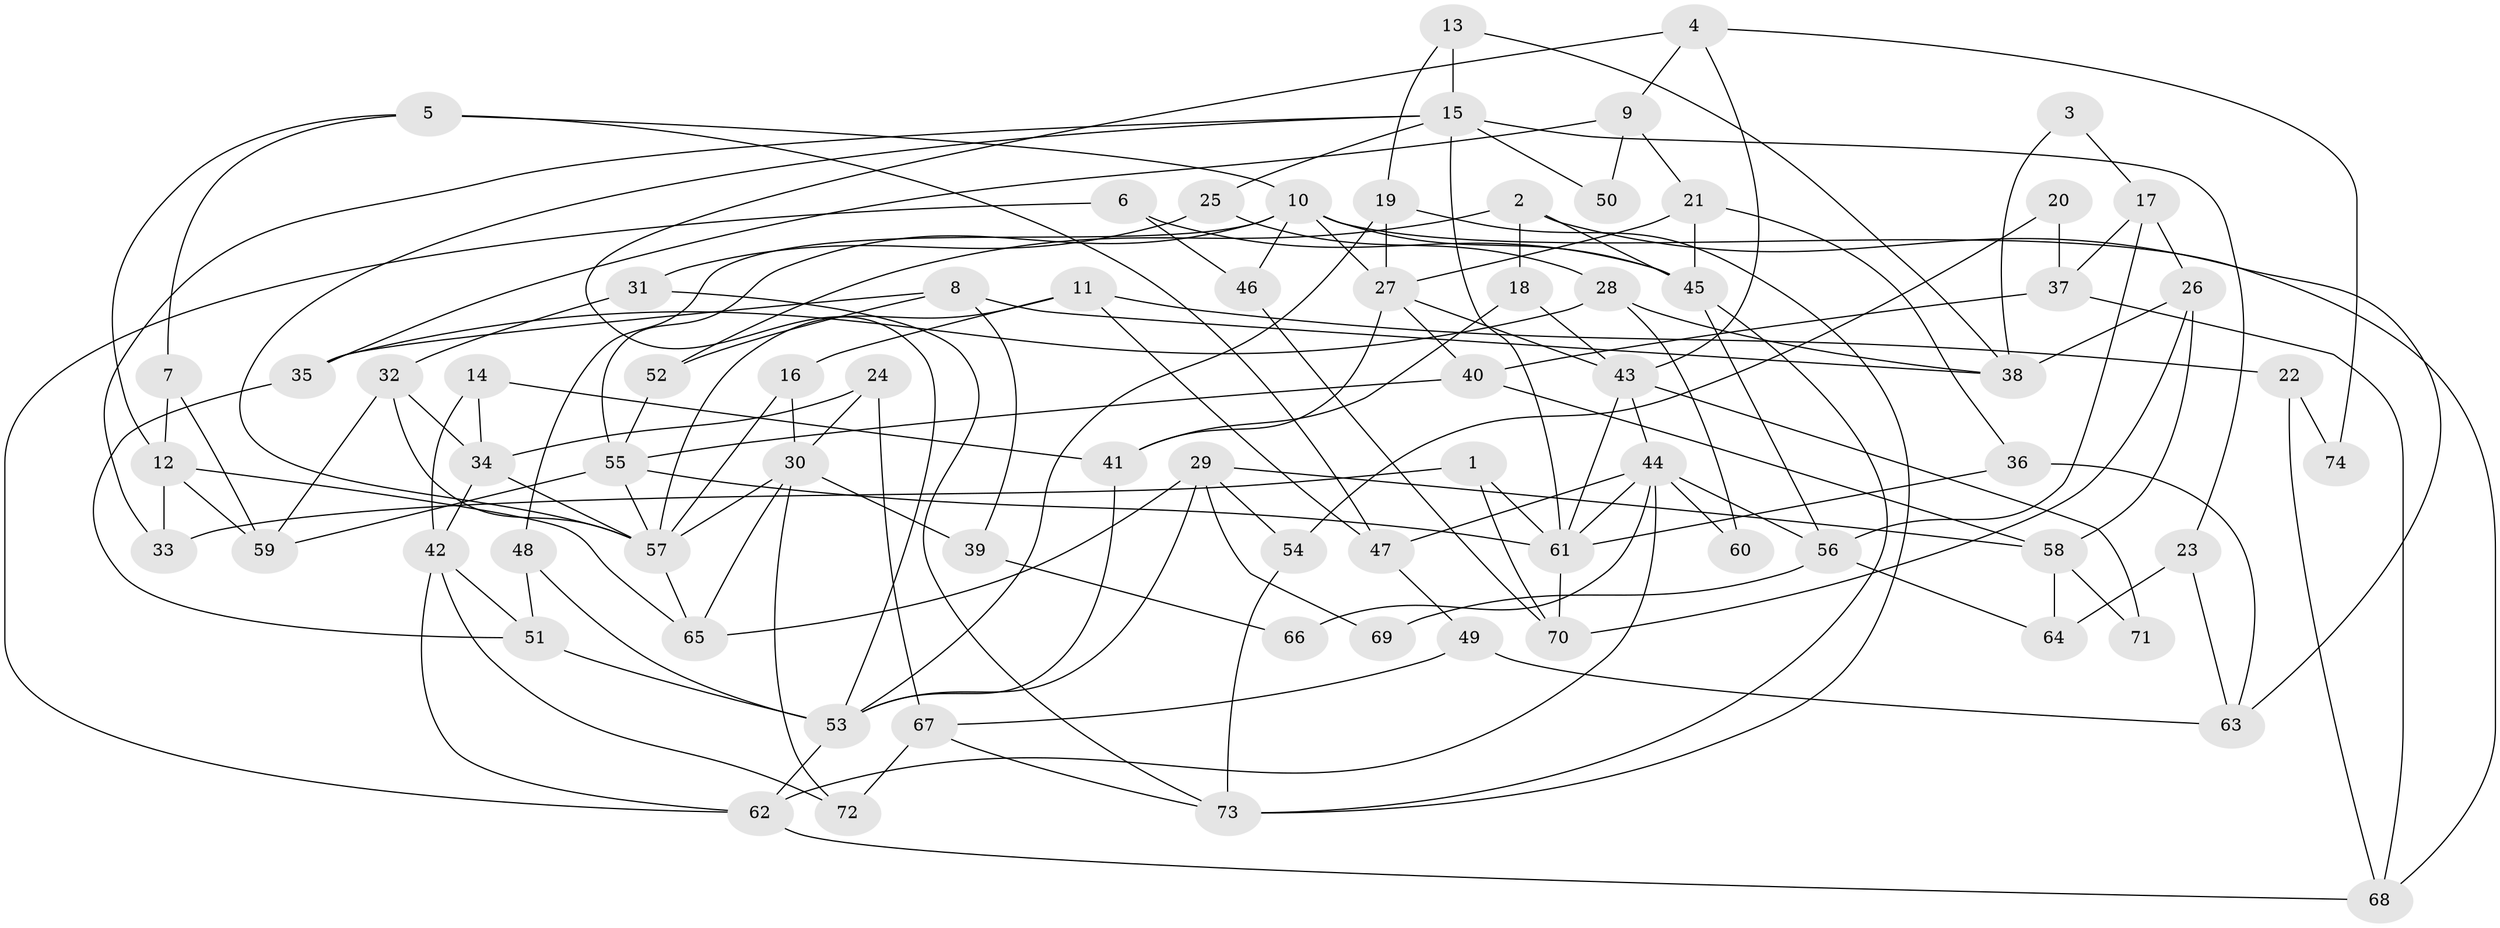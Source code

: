 // coarse degree distribution, {4: 0.17777777777777778, 5: 0.2, 2: 0.08888888888888889, 9: 0.022222222222222223, 3: 0.17777777777777778, 6: 0.13333333333333333, 7: 0.15555555555555556, 8: 0.022222222222222223, 11: 0.022222222222222223}
// Generated by graph-tools (version 1.1) at 2025/41/03/06/25 10:41:55]
// undirected, 74 vertices, 148 edges
graph export_dot {
graph [start="1"]
  node [color=gray90,style=filled];
  1;
  2;
  3;
  4;
  5;
  6;
  7;
  8;
  9;
  10;
  11;
  12;
  13;
  14;
  15;
  16;
  17;
  18;
  19;
  20;
  21;
  22;
  23;
  24;
  25;
  26;
  27;
  28;
  29;
  30;
  31;
  32;
  33;
  34;
  35;
  36;
  37;
  38;
  39;
  40;
  41;
  42;
  43;
  44;
  45;
  46;
  47;
  48;
  49;
  50;
  51;
  52;
  53;
  54;
  55;
  56;
  57;
  58;
  59;
  60;
  61;
  62;
  63;
  64;
  65;
  66;
  67;
  68;
  69;
  70;
  71;
  72;
  73;
  74;
  1 -- 61;
  1 -- 70;
  1 -- 33;
  2 -- 18;
  2 -- 45;
  2 -- 52;
  2 -- 63;
  3 -- 17;
  3 -- 38;
  4 -- 53;
  4 -- 43;
  4 -- 9;
  4 -- 74;
  5 -- 12;
  5 -- 10;
  5 -- 7;
  5 -- 47;
  6 -- 45;
  6 -- 62;
  6 -- 46;
  7 -- 59;
  7 -- 12;
  8 -- 35;
  8 -- 38;
  8 -- 39;
  8 -- 52;
  9 -- 35;
  9 -- 21;
  9 -- 50;
  10 -- 27;
  10 -- 55;
  10 -- 45;
  10 -- 46;
  10 -- 48;
  10 -- 68;
  11 -- 16;
  11 -- 57;
  11 -- 22;
  11 -- 47;
  12 -- 33;
  12 -- 59;
  12 -- 65;
  13 -- 19;
  13 -- 15;
  13 -- 38;
  14 -- 34;
  14 -- 41;
  14 -- 42;
  15 -- 61;
  15 -- 57;
  15 -- 23;
  15 -- 25;
  15 -- 33;
  15 -- 50;
  16 -- 57;
  16 -- 30;
  17 -- 37;
  17 -- 56;
  17 -- 26;
  18 -- 41;
  18 -- 43;
  19 -- 53;
  19 -- 27;
  19 -- 73;
  20 -- 37;
  20 -- 54;
  21 -- 45;
  21 -- 27;
  21 -- 36;
  22 -- 68;
  22 -- 74;
  23 -- 63;
  23 -- 64;
  24 -- 34;
  24 -- 30;
  24 -- 67;
  25 -- 31;
  25 -- 28;
  26 -- 70;
  26 -- 38;
  26 -- 58;
  27 -- 43;
  27 -- 40;
  27 -- 41;
  28 -- 38;
  28 -- 35;
  28 -- 60;
  29 -- 65;
  29 -- 58;
  29 -- 53;
  29 -- 54;
  29 -- 69;
  30 -- 72;
  30 -- 65;
  30 -- 39;
  30 -- 57;
  31 -- 32;
  31 -- 73;
  32 -- 57;
  32 -- 34;
  32 -- 59;
  34 -- 57;
  34 -- 42;
  35 -- 51;
  36 -- 63;
  36 -- 61;
  37 -- 40;
  37 -- 68;
  39 -- 66;
  40 -- 55;
  40 -- 58;
  41 -- 53;
  42 -- 62;
  42 -- 51;
  42 -- 72;
  43 -- 44;
  43 -- 61;
  43 -- 71;
  44 -- 47;
  44 -- 61;
  44 -- 56;
  44 -- 60;
  44 -- 62;
  44 -- 66;
  45 -- 56;
  45 -- 73;
  46 -- 70;
  47 -- 49;
  48 -- 51;
  48 -- 53;
  49 -- 67;
  49 -- 63;
  51 -- 53;
  52 -- 55;
  53 -- 62;
  54 -- 73;
  55 -- 59;
  55 -- 57;
  55 -- 61;
  56 -- 64;
  56 -- 69;
  57 -- 65;
  58 -- 64;
  58 -- 71;
  61 -- 70;
  62 -- 68;
  67 -- 73;
  67 -- 72;
}
